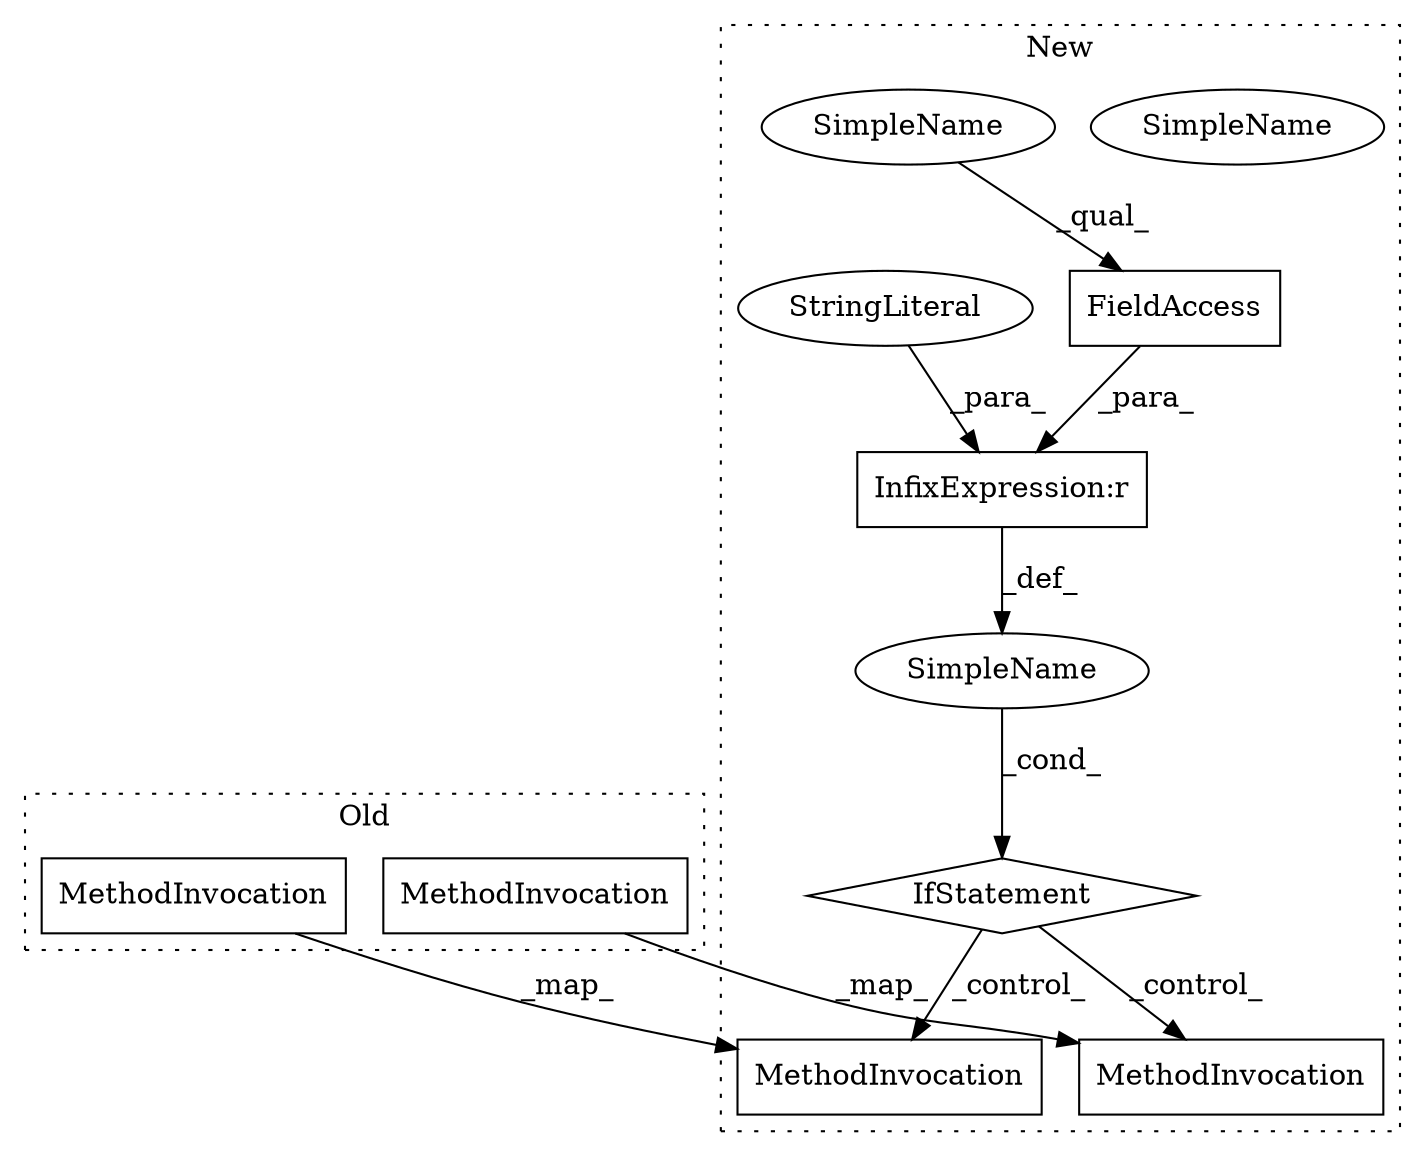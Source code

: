 digraph G {
subgraph cluster0 {
5 [label="MethodInvocation" a="32" s="5687" l="22" shape="box"];
6 [label="MethodInvocation" a="32" s="5720,5755" l="9,1" shape="box"];
label = "Old";
style="dotted";
}
subgraph cluster1 {
1 [label="FieldAccess" a="22" s="5538" l="7" shape="box"];
2 [label="IfStatement" a="25" s="5534,5553" l="4,2" shape="diamond"];
3 [label="MethodInvocation" a="32" s="5734" l="22" shape="box"];
4 [label="MethodInvocation" a="32" s="5769,5804" l="9,1" shape="box"];
7 [label="SimpleName" a="42" s="5538" l="2" shape="ellipse"];
8 [label="SimpleName" a="42" s="5538" l="2" shape="ellipse"];
9 [label="SimpleName" a="42" s="" l="" shape="ellipse"];
10 [label="StringLiteral" a="45" s="5549" l="4" shape="ellipse"];
11 [label="InfixExpression:r" a="27" s="5545" l="4" shape="box"];
label = "New";
style="dotted";
}
1 -> 11 [label="_para_"];
2 -> 3 [label="_control_"];
2 -> 4 [label="_control_"];
5 -> 3 [label="_map_"];
6 -> 4 [label="_map_"];
8 -> 1 [label="_qual_"];
9 -> 2 [label="_cond_"];
10 -> 11 [label="_para_"];
11 -> 9 [label="_def_"];
}